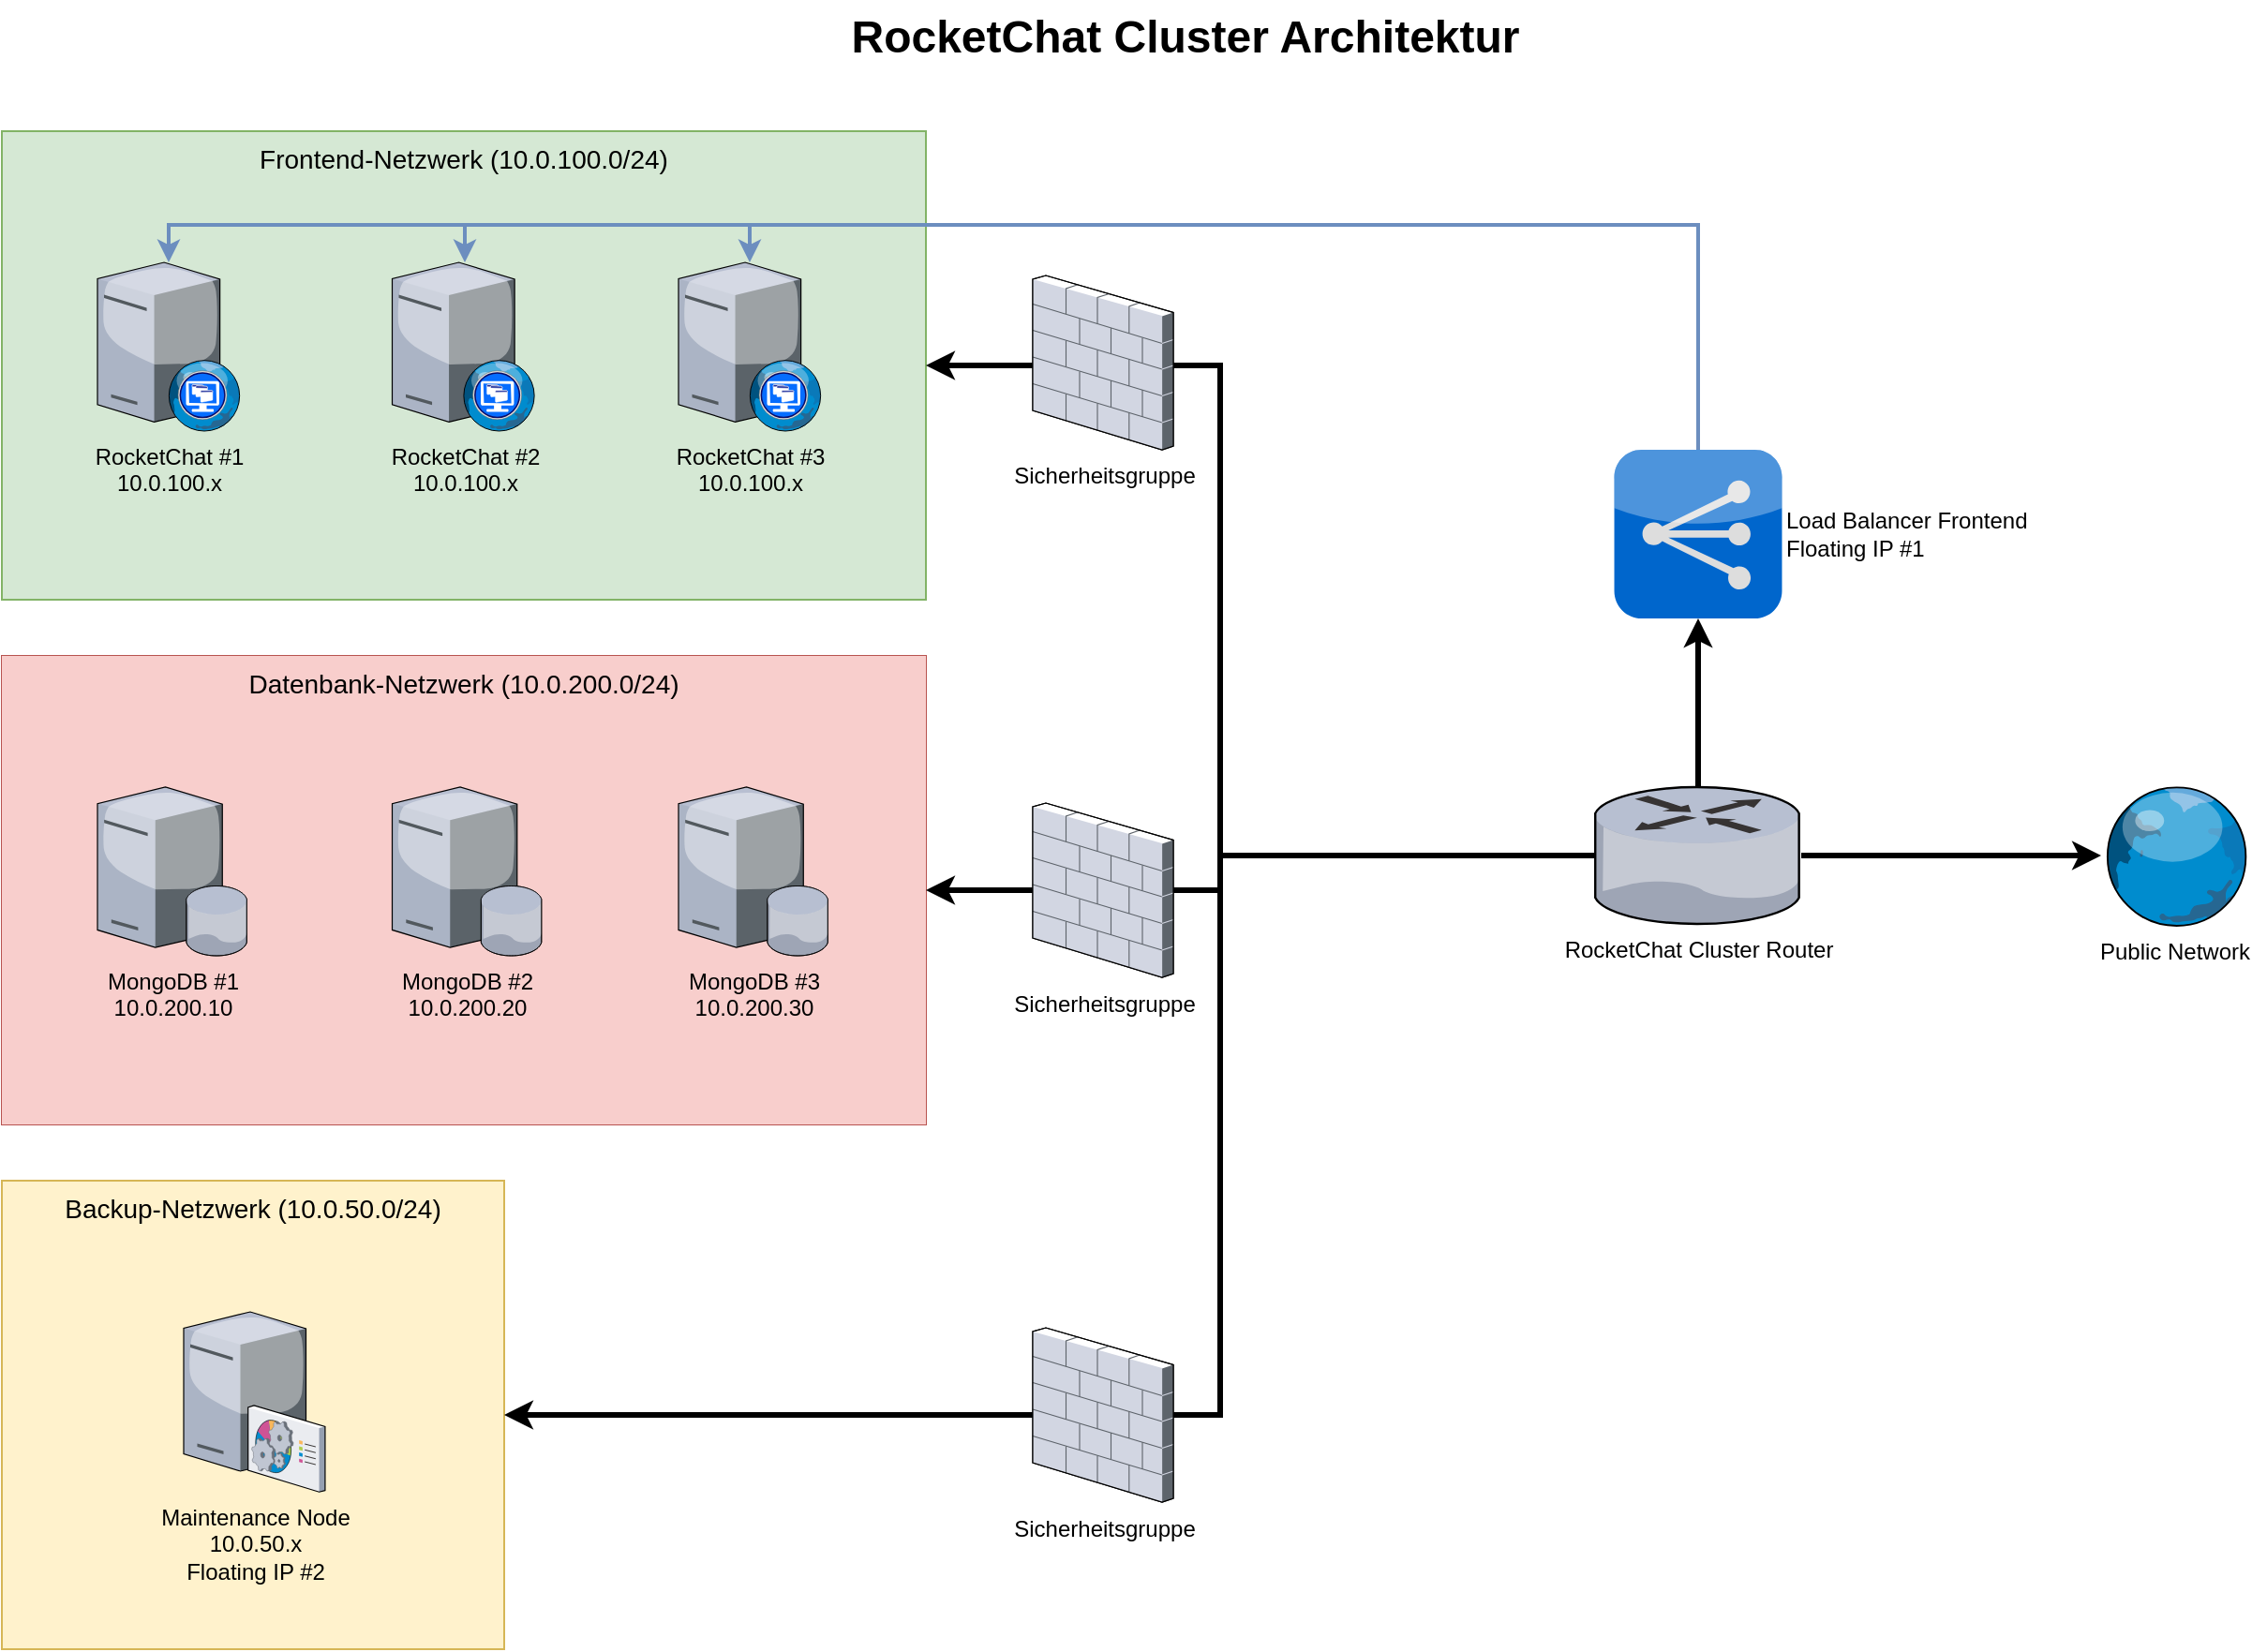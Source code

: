 <mxfile version="16.3.0" type="device"><diagram name="Page-1" id="e3a06f82-3646-2815-327d-82caf3d4e204"><mxGraphModel dx="1422" dy="754" grid="1" gridSize="10" guides="1" tooltips="1" connect="1" arrows="1" fold="1" page="1" pageScale="1.5" pageWidth="1169" pageHeight="826" background="none" math="0" shadow="0"><root><mxCell id="0" style=";html=1;"/><mxCell id="1" style=";html=1;" parent="0"/><mxCell id="6a7d8f32e03d9370-62" value="RocketChat Cluster Architektur" style="text;strokeColor=none;fillColor=none;html=1;fontSize=24;fontStyle=1;verticalAlign=middle;align=center;" parent="1" vertex="1"><mxGeometry x="280" y="90" width="861" height="40" as="geometry"/></mxCell><mxCell id="0dsBavYmSi0lDF9rkw7J-4" value="" style="group;fillColor=#f8cecc;strokeColor=#b85450;" parent="1" vertex="1" connectable="0"><mxGeometry x="80" y="440" width="493" height="250" as="geometry"/></mxCell><mxCell id="6a7d8f32e03d9370-61" value="Datenbank-Netzwerk (10.0.200.0/24)" style="whiteSpace=wrap;html=1;fillColor=#f8cecc;fontSize=14;strokeColor=none;verticalAlign=top;" parent="0dsBavYmSi0lDF9rkw7J-4" vertex="1"><mxGeometry width="493" height="250" as="geometry"/></mxCell><mxCell id="0dsBavYmSi0lDF9rkw7J-1" value="MongoDB #1&lt;br&gt;10.0.200.10" style="verticalLabelPosition=bottom;aspect=fixed;html=1;verticalAlign=top;strokeColor=none;align=center;outlineConnect=0;shape=mxgraph.citrix.database_server;" parent="0dsBavYmSi0lDF9rkw7J-4" vertex="1"><mxGeometry x="51" y="70" width="80" height="90" as="geometry"/></mxCell><mxCell id="0dsBavYmSi0lDF9rkw7J-2" value="MongoDB #2&lt;br&gt;10.0.200.20" style="verticalLabelPosition=bottom;aspect=fixed;html=1;verticalAlign=top;strokeColor=none;align=center;outlineConnect=0;shape=mxgraph.citrix.database_server;" parent="0dsBavYmSi0lDF9rkw7J-4" vertex="1"><mxGeometry x="208.25" y="70" width="80" height="90" as="geometry"/></mxCell><mxCell id="0dsBavYmSi0lDF9rkw7J-3" value="MongoDB #3&lt;br&gt;10.0.200.30" style="verticalLabelPosition=bottom;aspect=fixed;html=1;verticalAlign=top;strokeColor=none;align=center;outlineConnect=0;shape=mxgraph.citrix.database_server;" parent="0dsBavYmSi0lDF9rkw7J-4" vertex="1"><mxGeometry x="361" y="70" width="80" height="90" as="geometry"/></mxCell><mxCell id="0dsBavYmSi0lDF9rkw7J-14" value="" style="group" parent="1" vertex="1" connectable="0"><mxGeometry x="80" y="720" width="268" height="250" as="geometry"/></mxCell><mxCell id="6a7d8f32e03d9370-57" value="Backup-Netzwerk (10.0.50.0/24)" style="whiteSpace=wrap;html=1;fillColor=#fff2cc;fontSize=14;strokeColor=#d6b656;verticalAlign=top;" parent="0dsBavYmSi0lDF9rkw7J-14" vertex="1"><mxGeometry width="268" height="250" as="geometry"/></mxCell><mxCell id="0dsBavYmSi0lDF9rkw7J-13" value="Maintenance Node&lt;br&gt;10.0.50.x&lt;br&gt;Floating IP #2" style="verticalLabelPosition=bottom;aspect=fixed;html=1;verticalAlign=top;strokeColor=none;align=center;outlineConnect=0;shape=mxgraph.citrix.command_center;" parent="0dsBavYmSi0lDF9rkw7J-14" vertex="1"><mxGeometry x="97" y="70" width="75.5" height="96" as="geometry"/></mxCell><mxCell id="0dsBavYmSi0lDF9rkw7J-15" value="" style="group" parent="1" vertex="1" connectable="0"><mxGeometry x="80" y="160" width="493" height="250" as="geometry"/></mxCell><mxCell id="0dsBavYmSi0lDF9rkw7J-6" value="Frontend-Netzwerk (10.0.100.0/24)" style="whiteSpace=wrap;html=1;fillColor=#d5e8d4;fontSize=14;strokeColor=#82b366;verticalAlign=top;" parent="0dsBavYmSi0lDF9rkw7J-15" vertex="1"><mxGeometry width="493" height="250" as="geometry"/></mxCell><mxCell id="0dsBavYmSi0lDF9rkw7J-10" value="RocketChat #1&lt;br&gt;10.0.100.x" style="verticalLabelPosition=bottom;aspect=fixed;html=1;verticalAlign=top;strokeColor=none;align=center;outlineConnect=0;shape=mxgraph.citrix.desktop_web;" parent="0dsBavYmSi0lDF9rkw7J-15" vertex="1"><mxGeometry x="51" y="70" width="76.5" height="90" as="geometry"/></mxCell><mxCell id="0dsBavYmSi0lDF9rkw7J-11" value="RocketChat #3&lt;br&gt;10.0.100.x" style="verticalLabelPosition=bottom;aspect=fixed;html=1;verticalAlign=top;strokeColor=none;align=center;outlineConnect=0;shape=mxgraph.citrix.desktop_web;" parent="0dsBavYmSi0lDF9rkw7J-15" vertex="1"><mxGeometry x="361" y="70" width="76.5" height="90" as="geometry"/></mxCell><mxCell id="0dsBavYmSi0lDF9rkw7J-12" value="RocketChat #2&lt;br&gt;10.0.100.x" style="verticalLabelPosition=bottom;aspect=fixed;html=1;verticalAlign=top;strokeColor=none;align=center;outlineConnect=0;shape=mxgraph.citrix.desktop_web;" parent="0dsBavYmSi0lDF9rkw7J-15" vertex="1"><mxGeometry x="208.25" y="70" width="76.5" height="90" as="geometry"/></mxCell><mxCell id="0dsBavYmSi0lDF9rkw7J-17" style="edgeStyle=orthogonalEdgeStyle;rounded=0;orthogonalLoop=1;jettySize=auto;html=1;entryX=1;entryY=0.5;entryDx=0;entryDy=0;strokeWidth=3;" parent="1" source="0dsBavYmSi0lDF9rkw7J-16" target="0dsBavYmSi0lDF9rkw7J-6" edge="1"><mxGeometry relative="1" as="geometry"><Array as="points"><mxPoint x="730" y="547"/><mxPoint x="730" y="285"/></Array></mxGeometry></mxCell><mxCell id="0dsBavYmSi0lDF9rkw7J-18" style="edgeStyle=orthogonalEdgeStyle;rounded=0;orthogonalLoop=1;jettySize=auto;html=1;entryX=1;entryY=0.5;entryDx=0;entryDy=0;strokeWidth=3;" parent="1" source="0dsBavYmSi0lDF9rkw7J-16" target="6a7d8f32e03d9370-61" edge="1"><mxGeometry relative="1" as="geometry"><Array as="points"><mxPoint x="730" y="547"/><mxPoint x="730" y="565"/></Array></mxGeometry></mxCell><mxCell id="0dsBavYmSi0lDF9rkw7J-19" style="edgeStyle=orthogonalEdgeStyle;rounded=0;orthogonalLoop=1;jettySize=auto;html=1;entryX=1;entryY=0.5;entryDx=0;entryDy=0;strokeWidth=3;" parent="1" source="0dsBavYmSi0lDF9rkw7J-16" target="6a7d8f32e03d9370-57" edge="1"><mxGeometry relative="1" as="geometry"><Array as="points"><mxPoint x="730" y="547"/><mxPoint x="730" y="845"/></Array></mxGeometry></mxCell><mxCell id="0dsBavYmSi0lDF9rkw7J-21" style="edgeStyle=orthogonalEdgeStyle;rounded=0;orthogonalLoop=1;jettySize=auto;html=1;strokeWidth=3;" parent="1" source="0dsBavYmSi0lDF9rkw7J-16" target="0dsBavYmSi0lDF9rkw7J-20" edge="1"><mxGeometry relative="1" as="geometry"/></mxCell><mxCell id="0dsBavYmSi0lDF9rkw7J-23" style="edgeStyle=orthogonalEdgeStyle;rounded=0;orthogonalLoop=1;jettySize=auto;html=1;strokeWidth=3;" parent="1" source="0dsBavYmSi0lDF9rkw7J-16" target="0dsBavYmSi0lDF9rkw7J-22" edge="1"><mxGeometry relative="1" as="geometry"/></mxCell><mxCell id="0dsBavYmSi0lDF9rkw7J-16" value="RocketChat Cluster Router" style="verticalLabelPosition=bottom;aspect=fixed;html=1;verticalAlign=top;strokeColor=none;align=center;outlineConnect=0;shape=mxgraph.citrix.router;" parent="1" vertex="1"><mxGeometry x="930" y="510" width="110" height="73" as="geometry"/></mxCell><mxCell id="0dsBavYmSi0lDF9rkw7J-20" value="Public Network" style="verticalLabelPosition=bottom;aspect=fixed;html=1;verticalAlign=top;strokeColor=none;align=center;outlineConnect=0;shape=mxgraph.citrix.globe;" parent="1" vertex="1"><mxGeometry x="1200" y="509" width="78.5" height="75" as="geometry"/></mxCell><mxCell id="0dsBavYmSi0lDF9rkw7J-27" style="edgeStyle=orthogonalEdgeStyle;rounded=0;orthogonalLoop=1;jettySize=auto;html=1;strokeWidth=2;strokeColor=#6c8ebf;fillColor=#dae8fc;" parent="1" source="0dsBavYmSi0lDF9rkw7J-22" target="0dsBavYmSi0lDF9rkw7J-11" edge="1"><mxGeometry relative="1" as="geometry"><Array as="points"><mxPoint x="985" y="210"/><mxPoint x="479" y="210"/></Array></mxGeometry></mxCell><mxCell id="0dsBavYmSi0lDF9rkw7J-28" style="edgeStyle=orthogonalEdgeStyle;rounded=0;orthogonalLoop=1;jettySize=auto;html=1;strokeWidth=2;fillColor=#dae8fc;strokeColor=#6c8ebf;" parent="1" source="0dsBavYmSi0lDF9rkw7J-22" target="0dsBavYmSi0lDF9rkw7J-12" edge="1"><mxGeometry relative="1" as="geometry"><Array as="points"><mxPoint x="985" y="210"/><mxPoint x="327" y="210"/></Array></mxGeometry></mxCell><mxCell id="0dsBavYmSi0lDF9rkw7J-29" style="edgeStyle=orthogonalEdgeStyle;rounded=0;orthogonalLoop=1;jettySize=auto;html=1;strokeWidth=2;fillColor=#dae8fc;strokeColor=#6c8ebf;" parent="1" source="0dsBavYmSi0lDF9rkw7J-22" target="0dsBavYmSi0lDF9rkw7J-10" edge="1"><mxGeometry relative="1" as="geometry"><Array as="points"><mxPoint x="985" y="210"/><mxPoint x="169" y="210"/></Array></mxGeometry></mxCell><mxCell id="0dsBavYmSi0lDF9rkw7J-22" value="Load Balancer Frontend&lt;br&gt;Floating IP #1" style="verticalLabelPosition=middle;aspect=fixed;html=1;verticalAlign=middle;strokeColor=none;align=left;outlineConnect=0;shape=mxgraph.citrix.role_appcontroller;gradientDirection=south;fillColor=#0066CC;labelPosition=right;" parent="1" vertex="1"><mxGeometry x="940" y="330" width="90" height="90" as="geometry"/></mxCell><mxCell id="0dsBavYmSi0lDF9rkw7J-24" value="Sicherheitsgruppe" style="verticalLabelPosition=bottom;aspect=fixed;html=1;verticalAlign=top;strokeColor=none;align=center;outlineConnect=0;shape=mxgraph.citrix.firewall;fillColor=#0066CC;gradientColor=none;" parent="1" vertex="1"><mxGeometry x="630" y="237" width="75" height="93" as="geometry"/></mxCell><mxCell id="0dsBavYmSi0lDF9rkw7J-25" value="Sicherheitsgruppe" style="verticalLabelPosition=bottom;aspect=fixed;html=1;verticalAlign=top;strokeColor=none;align=center;outlineConnect=0;shape=mxgraph.citrix.firewall;fillColor=#0066CC;gradientColor=none;" parent="1" vertex="1"><mxGeometry x="630" y="518.5" width="75" height="93" as="geometry"/></mxCell><mxCell id="0dsBavYmSi0lDF9rkw7J-26" value="Sicherheitsgruppe" style="verticalLabelPosition=bottom;aspect=fixed;html=1;verticalAlign=top;strokeColor=none;align=center;outlineConnect=0;shape=mxgraph.citrix.firewall;fillColor=#0066CC;gradientColor=none;" parent="1" vertex="1"><mxGeometry x="630" y="798.5" width="75" height="93" as="geometry"/></mxCell></root></mxGraphModel></diagram></mxfile>